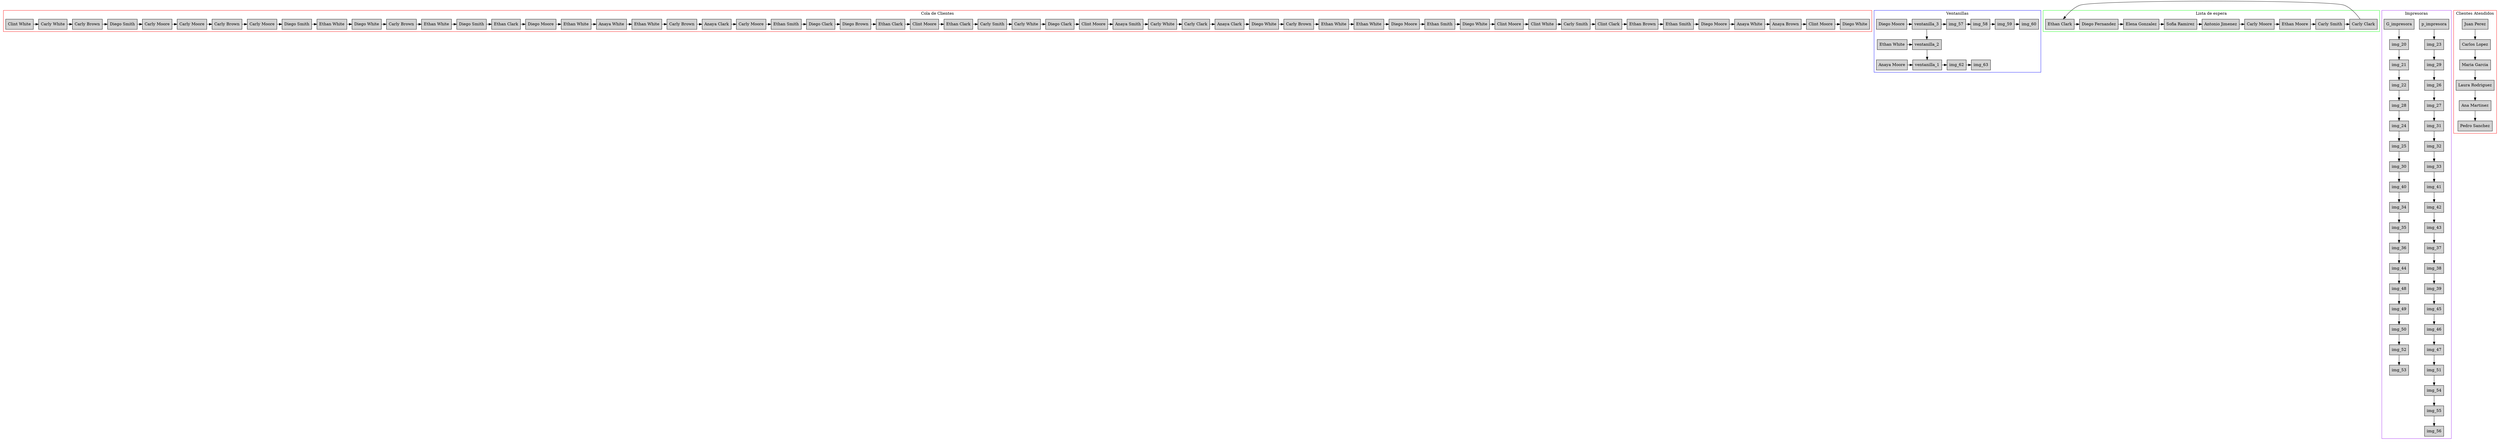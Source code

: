  digraph G{
 subgraph cluster_0{
 node [style=filled, shape=box];
 client_18   [label ="Clint White"];
 rank=same{
 client_18    -> client_19   };
 client_19   [label ="Carly White"];
 rank=same{
 client_19    -> client_20   };
 client_20   [label ="Carly Brown"];
 rank=same{
 client_20    -> client_21   };
 client_21   [label ="Diego Smith"];
 rank=same{
 client_21    -> client_22   };
 client_22   [label ="Carly Moore"];
 rank=same{
 client_22    -> client_23   };
 client_23   [label ="Carly Moore"];
 rank=same{
 client_23    -> client_24   };
 client_24   [label ="Carly Brown"];
 rank=same{
 client_24    -> client_25   };
 client_25   [label ="Carly Moore"];
 rank=same{
 client_25    -> client_26   };
 client_26   [label ="Diego Smith"];
 rank=same{
 client_26    -> client_27   };
 client_27   [label ="Ethan White"];
 rank=same{
 client_27    -> client_28   };
 client_28   [label ="Diego White"];
 rank=same{
 client_28    -> client_29   };
 client_29   [label ="Carly Brown"];
 rank=same{
 client_29    -> client_30   };
 client_30   [label ="Ethan White"];
 rank=same{
 client_30    -> client_31   };
 client_31   [label ="Diego Smith"];
 rank=same{
 client_31    -> client_32   };
 client_32   [label ="Ethan Clark"];
 rank=same{
 client_32    -> client_33   };
 client_33   [label ="Diego Moore"];
 rank=same{
 client_33    -> client_34   };
 client_34   [label ="Ethan White"];
 rank=same{
 client_34    -> client_35   };
 client_35   [label ="Anaya White"];
 rank=same{
 client_35    -> client_36   };
 client_36   [label ="Ethan White"];
 rank=same{
 client_36    -> client_37   };
 client_37   [label ="Carly Brown"];
 rank=same{
 client_37    -> client_38   };
 client_38   [label ="Anaya Clark"];
 rank=same{
 client_38    -> client_39   };
 client_39   [label ="Carly Moore"];
 rank=same{
 client_39    -> client_40   };
 client_40   [label ="Ethan Smith"];
 rank=same{
 client_40    -> client_41   };
 client_41   [label ="Diego Clark"];
 rank=same{
 client_41    -> client_42   };
 client_42   [label ="Diego Brown"];
 rank=same{
 client_42    -> client_43   };
 client_43   [label ="Ethan Clark"];
 rank=same{
 client_43    -> client_44   };
 client_44   [label ="Clint Moore"];
 rank=same{
 client_44    -> client_45   };
 client_45   [label ="Ethan Clark"];
 rank=same{
 client_45    -> client_46   };
 client_46   [label ="Carly Smith"];
 rank=same{
 client_46    -> client_47   };
 client_47   [label ="Carly White"];
 rank=same{
 client_47    -> client_48   };
 client_48   [label ="Diego Clark"];
 rank=same{
 client_48    -> client_49   };
 client_49   [label ="Clint Moore"];
 rank=same{
 client_49    -> client_50   };
 client_50   [label ="Anaya Smith"];
 rank=same{
 client_50    -> client_51   };
 client_51   [label ="Carly White"];
 rank=same{
 client_51    -> client_52   };
 client_52   [label ="Carly Clark"];
 rank=same{
 client_52    -> client_53   };
 client_53   [label ="Anaya Clark"];
 rank=same{
 client_53    -> client_54   };
 client_54   [label ="Diego White"];
 rank=same{
 client_54    -> client_55   };
 client_55   [label ="Carly Brown"];
 rank=same{
 client_55    -> client_56   };
 client_56   [label ="Ethan White"];
 rank=same{
 client_56    -> client_57   };
 client_57   [label ="Ethan White"];
 rank=same{
 client_57    -> client_58   };
 client_58   [label ="Diego Moore"];
 rank=same{
 client_58    -> client_59   };
 client_59   [label ="Ethan Smith"];
 rank=same{
 client_59    -> client_60   };
 client_60   [label ="Diego White"];
 rank=same{
 client_60    -> client_61   };
 client_61   [label ="Clint Moore"];
 rank=same{
 client_61    -> client_62   };
 client_62   [label ="Clint White"];
 rank=same{
 client_62    -> client_63   };
 client_63   [label ="Carly Smith"];
 rank=same{
 client_63    -> client_64   };
 client_64   [label ="Clint Clark"];
 rank=same{
 client_64    -> client_65   };
 client_65   [label ="Ethan Brown"];
 rank=same{
 client_65    -> client_66   };
 client_66   [label ="Ethan Smith"];
 rank=same{
 client_66    -> client_67   };
 client_67   [label ="Diego Moore"];
 rank=same{
 client_67    -> client_68   };
 client_68   [label ="Anaya White"];
 rank=same{
 client_68    -> client_69   };
 client_69   [label ="Anaya Brown"];
 rank=same{
 client_69    -> client_70   };
 client_70   [label ="Clint Moore"];
 rank=same{
 client_70    -> client_71   };
 client_71   [label ="Diego White"];
 label="Cola de Clientes";
 color=red;
 }
 subgraph cluster_1{
 node [style=filled, shape=box];
 client_15   [label="Diego Moore"];
 rank=same{
 client_15    -> ventanilla_3    
->  img_57   
 ->  img_58   
 ->  img_59   
 ->  img_60   
 };
 ventanilla_3     -> ventanilla_2    ;
 client_17   [label="Ethan White"];
 rank=same{
 client_17    -> ventanilla_2    
 };
 ventanilla_2     -> ventanilla_1    ;
 client_16   [label="Anaya Moore"];
 rank=same{
 client_16    -> ventanilla_1    
->  img_62   
 ->  img_63   
 };
 label="Ventanillas";
 color=blue;
 }
 subgraph cluster_2{
 node [style=filled, shape=box];
 rank=same{
 client_6    [label="Diego Fernandez"];
 client_6     -> client_8    ;
 client_8    [label="Elena Gonzalez"];
 client_8     -> client_7    ;
 client_7    [label="Sofia Ramirez"];
 client_7     -> client_9    ;
 client_9    [label="Antonio Jimenez"];
 client_9     -> client_11   ;
 client_11   [label="Carly Moore"];
 client_11    -> client_10   ;
 client_10   [label="Ethan Moore"];
 client_10    -> client_12   ;
 client_12   [label="Carly Smith"];
 client_12    -> client_13   ;
 client_13   [label="Carly Clark"];
 client_13    -> client_14   ;
 client_14   [label="Ethan Clark"];
 client_14    -> client_6    ;
 };
 label="Lista de espera";
 color=green;
 }
 subgraph cluster_3{
 node [style=filled, shape=box];
 p_impresora;
 p_impresora -> img_23   ;
 img_23    -> img_29   ;
 img_29    -> img_26   ;
 img_26    -> img_27   ;
 img_27    -> img_31   ;
 img_31    -> img_32   ;
 img_32    -> img_33   ;
 img_33    -> img_41   ;
 img_41    -> img_42   ;
 img_42    -> img_43   ;
 img_43    -> img_37   ;
 img_37    -> img_38   ;
 img_38    -> img_39   ;
 img_39    -> img_45   ;
 img_45    -> img_46   ;
 img_46    -> img_47   ;
 img_47    -> img_51   ;
 img_51    -> img_54   ;
 img_54    -> img_55   ;
 img_55    -> img_56   ;
 label="Impresoras";
 color=purple;
 }
 subgraph cluster_3{
 node [style=filled, shape=box];
 G_impresora;
 G_impresora -> img_20   ;
 img_20    -> img_21   ;
 img_21    -> img_22   ;
 img_22    -> img_28   ;
 img_28    -> img_24   ;
 img_24    -> img_25   ;
 img_25    -> img_30   ;
 img_30    -> img_40   ;
 img_40    -> img_34   ;
 img_34    -> img_35   ;
 img_35    -> img_36   ;
 img_36    -> img_44   ;
 img_44    -> img_48   ;
 img_48    -> img_49   ;
 img_49    -> img_50   ;
 img_50    -> img_52   ;
 img_52    -> img_53   ;
 label="Impresoras";
 color=purple;
 }
 subgraph cluster_4{
 node [style=filled, shape=box];
 client_0    [label ="Juan Perez"];
 client_0     -> client_2    ;
 client_2    [label ="Carlos Lopez"];
 client_2     -> client_1    ;
 client_1    [label ="Maria Garcia"];
 client_1     -> client_3    ;
 client_3    [label ="Laura Rodriguez"];
 client_3     -> client_5    ;
 client_5    [label ="Ana Martinez"];
 client_5     -> client_4    ;
 client_4    [label ="Pedro Sanchez"];
 label="Clientes Atendidos";
 color=red;
 }
 }
